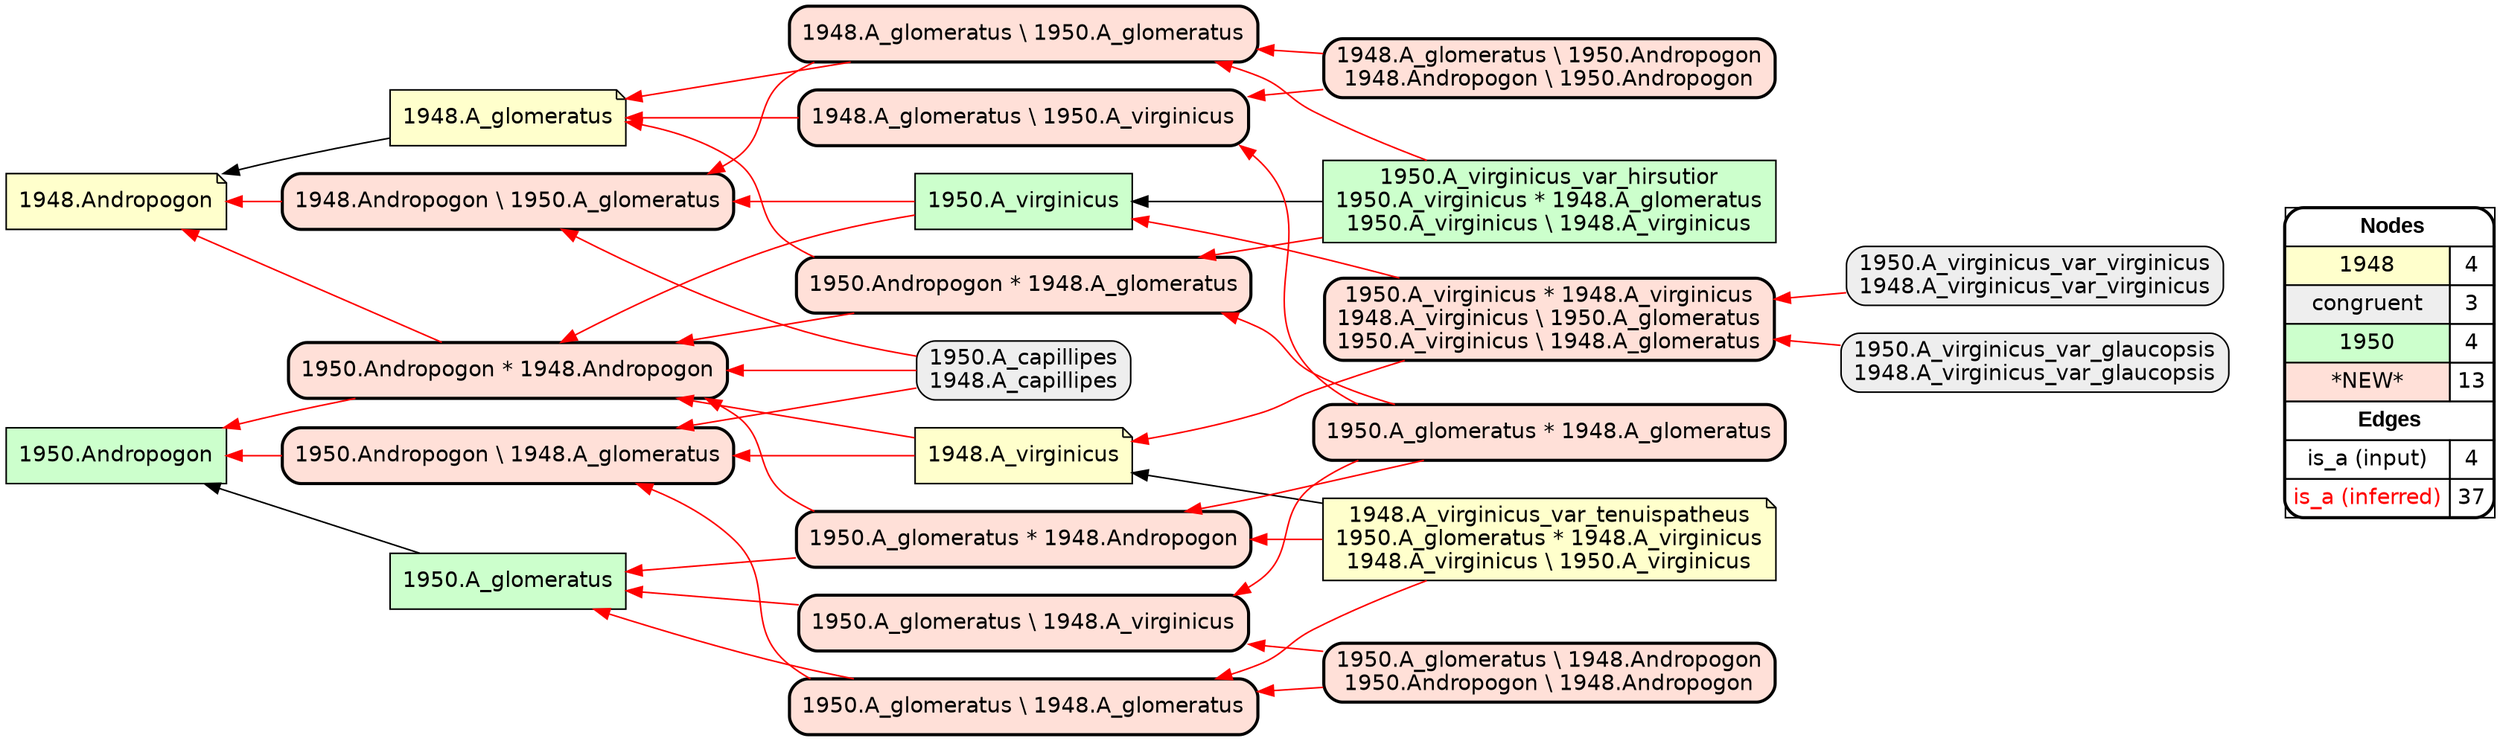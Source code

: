digraph{
rankdir=RL
node[shape=note style=filled fillcolor="#FFFFCC" fontname="helvetica"] 
"1948.Andropogon"
"1948.A_virginicus_var_tenuispatheus\n1950.A_glomeratus * 1948.A_virginicus\n1948.A_virginicus \\ 1950.A_virginicus"
"1948.A_virginicus"
"1948.A_glomeratus"
node[shape=box style="filled,rounded" fillcolor="#EEEEEE" fontname="helvetica"] 
"1950.A_virginicus_var_virginicus\n1948.A_virginicus_var_virginicus"
"1950.A_virginicus_var_glaucopsis\n1948.A_virginicus_var_glaucopsis"
"1950.A_capillipes\n1948.A_capillipes"
node[shape=box style=filled fillcolor="#CCFFCC" fontname="helvetica"] 
"1950.A_virginicus_var_hirsutior\n1950.A_virginicus * 1948.A_glomeratus\n1950.A_virginicus \\ 1948.A_virginicus"
"1950.A_glomeratus"
"1950.Andropogon"
"1950.A_virginicus"
node[shape=box style="filled,rounded,bold" fillcolor="#FFE0D8" fontname="helvetica"] 
"1950.A_glomeratus * 1948.A_glomeratus"
"1950.Andropogon * 1948.Andropogon"
"1948.A_glomeratus \\ 1950.A_virginicus"
"1948.A_glomeratus \\ 1950.A_glomeratus"
"1950.A_glomeratus \\ 1948.A_glomeratus"
"1948.Andropogon \\ 1950.A_glomeratus"
"1950.A_glomeratus \\ 1948.Andropogon\n1950.Andropogon \\ 1948.Andropogon"
"1950.A_glomeratus * 1948.Andropogon"
"1950.A_glomeratus \\ 1948.A_virginicus"
"1950.Andropogon * 1948.A_glomeratus"
"1948.A_glomeratus \\ 1950.Andropogon\n1948.Andropogon \\ 1950.Andropogon"
"1950.A_virginicus * 1948.A_virginicus\n1948.A_virginicus \\ 1950.A_glomeratus\n1950.A_virginicus \\ 1948.A_glomeratus"
"1950.Andropogon \\ 1948.A_glomeratus"
edge[arrowhead=normal style=dotted color="#000000" constraint=true penwidth=1]
edge[arrowhead=normal style=solid color="#000000" constraint=true penwidth=1]
"1948.A_virginicus_var_tenuispatheus\n1950.A_glomeratus * 1948.A_virginicus\n1948.A_virginicus \\ 1950.A_virginicus" -> "1948.A_virginicus"
"1948.A_glomeratus" -> "1948.Andropogon"
"1950.A_glomeratus" -> "1950.Andropogon"
"1950.A_virginicus_var_hirsutior\n1950.A_virginicus * 1948.A_glomeratus\n1950.A_virginicus \\ 1948.A_virginicus" -> "1950.A_virginicus"
edge[arrowhead=normal style=solid color="#FF0000" constraint=true penwidth=1]
"1950.A_virginicus * 1948.A_virginicus\n1948.A_virginicus \\ 1950.A_glomeratus\n1950.A_virginicus \\ 1948.A_glomeratus" -> "1948.A_virginicus"
"1948.A_virginicus_var_tenuispatheus\n1950.A_glomeratus * 1948.A_virginicus\n1948.A_virginicus \\ 1950.A_virginicus" -> "1950.A_glomeratus * 1948.Andropogon"
"1950.A_glomeratus * 1948.Andropogon" -> "1950.A_glomeratus"
"1950.A_glomeratus \\ 1948.A_glomeratus" -> "1950.A_glomeratus"
"1950.A_virginicus * 1948.A_virginicus\n1948.A_virginicus \\ 1950.A_glomeratus\n1950.A_virginicus \\ 1948.A_glomeratus" -> "1950.A_virginicus"
"1950.A_glomeratus * 1948.A_glomeratus" -> "1950.Andropogon * 1948.A_glomeratus"
"1950.A_virginicus" -> "1948.Andropogon \\ 1950.A_glomeratus"
"1950.A_virginicus_var_virginicus\n1948.A_virginicus_var_virginicus" -> "1950.A_virginicus * 1948.A_virginicus\n1948.A_virginicus \\ 1950.A_glomeratus\n1950.A_virginicus \\ 1948.A_glomeratus"
"1948.A_glomeratus \\ 1950.A_virginicus" -> "1948.A_glomeratus"
"1948.A_glomeratus \\ 1950.Andropogon\n1948.Andropogon \\ 1950.Andropogon" -> "1948.A_glomeratus \\ 1950.A_glomeratus"
"1950.A_virginicus_var_glaucopsis\n1948.A_virginicus_var_glaucopsis" -> "1950.A_virginicus * 1948.A_virginicus\n1948.A_virginicus \\ 1950.A_glomeratus\n1950.A_virginicus \\ 1948.A_glomeratus"
"1950.A_glomeratus * 1948.A_glomeratus" -> "1950.A_glomeratus \\ 1948.A_virginicus"
"1950.Andropogon \\ 1948.A_glomeratus" -> "1950.Andropogon"
"1950.A_glomeratus \\ 1948.Andropogon\n1950.Andropogon \\ 1948.Andropogon" -> "1950.A_glomeratus \\ 1948.A_glomeratus"
"1948.A_glomeratus \\ 1950.A_glomeratus" -> "1948.A_glomeratus"
"1950.A_virginicus_var_hirsutior\n1950.A_virginicus * 1948.A_glomeratus\n1950.A_virginicus \\ 1948.A_virginicus" -> "1948.A_glomeratus \\ 1950.A_glomeratus"
"1948.A_virginicus" -> "1950.Andropogon \\ 1948.A_glomeratus"
"1948.A_virginicus" -> "1950.Andropogon * 1948.Andropogon"
"1948.A_glomeratus \\ 1950.A_glomeratus" -> "1948.Andropogon \\ 1950.A_glomeratus"
"1950.A_virginicus" -> "1950.Andropogon * 1948.Andropogon"
"1950.A_glomeratus * 1948.A_glomeratus" -> "1948.A_glomeratus \\ 1950.A_virginicus"
"1950.A_glomeratus \\ 1948.Andropogon\n1950.Andropogon \\ 1948.Andropogon" -> "1950.A_glomeratus \\ 1948.A_virginicus"
"1950.A_capillipes\n1948.A_capillipes" -> "1948.Andropogon \\ 1950.A_glomeratus"
"1950.Andropogon * 1948.A_glomeratus" -> "1948.A_glomeratus"
"1948.A_virginicus_var_tenuispatheus\n1950.A_glomeratus * 1948.A_virginicus\n1948.A_virginicus \\ 1950.A_virginicus" -> "1950.A_glomeratus \\ 1948.A_glomeratus"
"1950.A_glomeratus * 1948.A_glomeratus" -> "1950.A_glomeratus * 1948.Andropogon"
"1950.A_virginicus_var_hirsutior\n1950.A_virginicus * 1948.A_glomeratus\n1950.A_virginicus \\ 1948.A_virginicus" -> "1950.Andropogon * 1948.A_glomeratus"
"1950.Andropogon * 1948.A_glomeratus" -> "1950.Andropogon * 1948.Andropogon"
"1950.A_glomeratus \\ 1948.A_virginicus" -> "1950.A_glomeratus"
"1950.A_capillipes\n1948.A_capillipes" -> "1950.Andropogon \\ 1948.A_glomeratus"
"1948.A_glomeratus \\ 1950.Andropogon\n1948.Andropogon \\ 1950.Andropogon" -> "1948.A_glomeratus \\ 1950.A_virginicus"
"1950.A_glomeratus \\ 1948.A_glomeratus" -> "1950.Andropogon \\ 1948.A_glomeratus"
"1950.Andropogon * 1948.Andropogon" -> "1950.Andropogon"
"1948.Andropogon \\ 1950.A_glomeratus" -> "1948.Andropogon"
"1950.A_glomeratus * 1948.Andropogon" -> "1950.Andropogon * 1948.Andropogon"
"1950.Andropogon * 1948.Andropogon" -> "1948.Andropogon"
"1950.A_capillipes\n1948.A_capillipes" -> "1950.Andropogon * 1948.Andropogon"
node[shape=box] 
{rank=source Legend [fillcolor= white margin=0 label=< 
 <TABLE BORDER="0" CELLBORDER="1" CELLSPACING="0" CELLPADDING="4"> 
<TR> <TD COLSPAN="2"><font face="Arial Black"> Nodes</font></TD> </TR> 
<TR> 
 <TD bgcolor="#FFFFCC" fontname="helvetica">1948</TD> 
 <TD>4</TD> 
 </TR> 
<TR> 
 <TD bgcolor="#EEEEEE" fontname="helvetica">congruent</TD> 
 <TD>3</TD> 
 </TR> 
<TR> 
 <TD bgcolor="#CCFFCC" fontname="helvetica">1950</TD> 
 <TD>4</TD> 
 </TR> 
<TR> 
 <TD bgcolor="#FFE0D8" fontname="helvetica">*NEW*</TD> 
 <TD>13</TD> 
 </TR> 
<TR> <TD COLSPAN="2"><font face = "Arial Black"> Edges </font></TD> </TR> 
<TR> 
 <TD><font color ="#000000">is_a (input)</font></TD><TD>4</TD>
</TR>
<TR> 
 <TD><font color ="#FF0000">is_a (inferred)</font></TD><TD>37</TD>
</TR>
</TABLE> 
 >] } 
}
